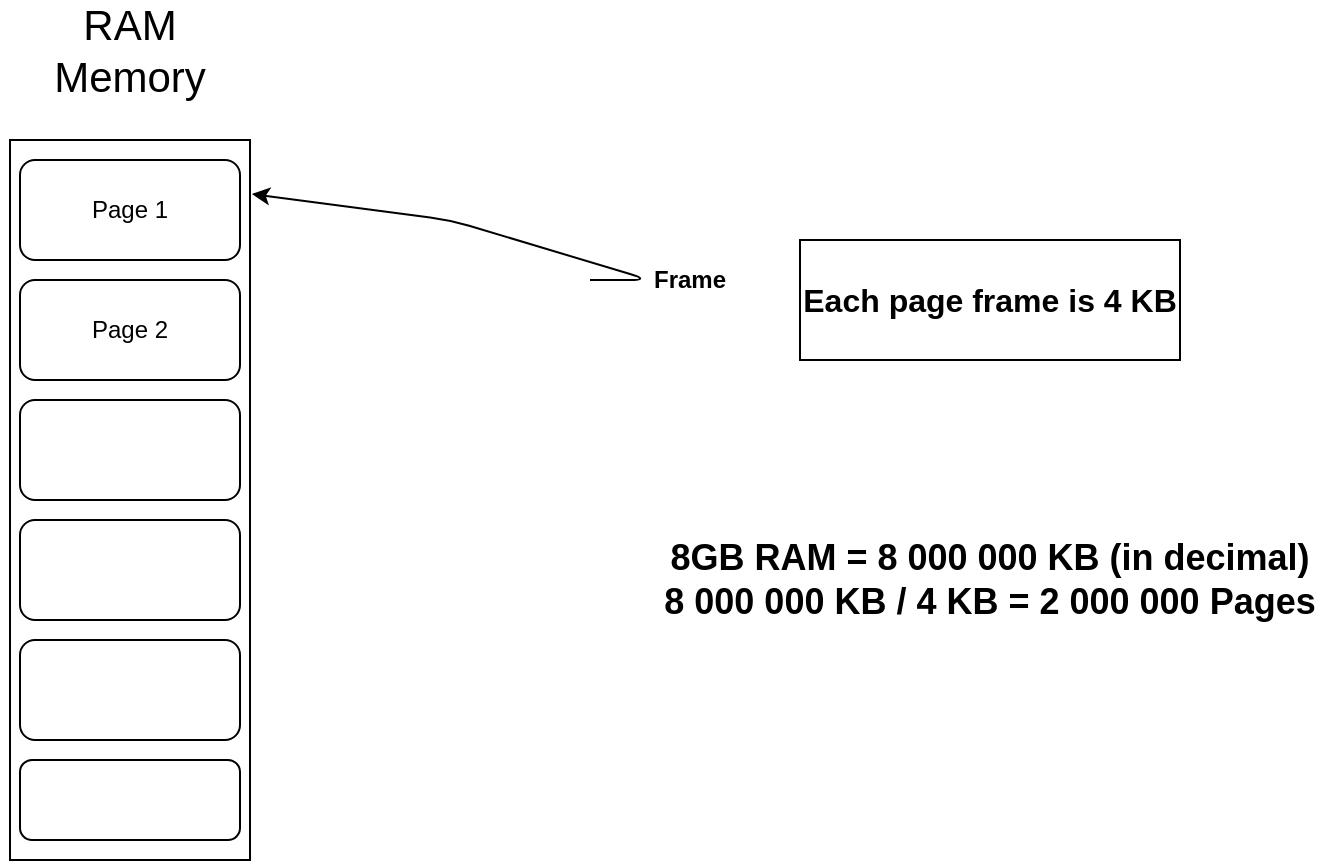 <mxfile version="14.4.2" type="github">
  <diagram id="eFPID6OnWShmRLcnE76W" name="Page-1">
    <mxGraphModel dx="1032" dy="558" grid="1" gridSize="10" guides="1" tooltips="1" connect="1" arrows="1" fold="1" page="1" pageScale="1" pageWidth="850" pageHeight="1100" math="0" shadow="0">
      <root>
        <mxCell id="0" />
        <mxCell id="1" parent="0" />
        <mxCell id="MNPQgemknhLAKgl1HpcJ-1" value="" style="rounded=0;whiteSpace=wrap;html=1;" parent="1" vertex="1">
          <mxGeometry x="80" y="130" width="120" height="360" as="geometry" />
        </mxCell>
        <mxCell id="MNPQgemknhLAKgl1HpcJ-2" value="Page 1" style="rounded=1;whiteSpace=wrap;html=1;" parent="1" vertex="1">
          <mxGeometry x="85" y="140" width="110" height="50" as="geometry" />
        </mxCell>
        <mxCell id="MNPQgemknhLAKgl1HpcJ-3" value="" style="rounded=1;whiteSpace=wrap;html=1;" parent="1" vertex="1">
          <mxGeometry x="85" y="320" width="110" height="50" as="geometry" />
        </mxCell>
        <mxCell id="MNPQgemknhLAKgl1HpcJ-4" value="" style="rounded=1;whiteSpace=wrap;html=1;" parent="1" vertex="1">
          <mxGeometry x="85" y="260" width="110" height="50" as="geometry" />
        </mxCell>
        <mxCell id="MNPQgemknhLAKgl1HpcJ-5" value="Page 2" style="rounded=1;whiteSpace=wrap;html=1;" parent="1" vertex="1">
          <mxGeometry x="85" y="200" width="110" height="50" as="geometry" />
        </mxCell>
        <mxCell id="MNPQgemknhLAKgl1HpcJ-6" value="" style="rounded=1;whiteSpace=wrap;html=1;" parent="1" vertex="1">
          <mxGeometry x="85" y="380" width="110" height="50" as="geometry" />
        </mxCell>
        <mxCell id="MNPQgemknhLAKgl1HpcJ-7" value="" style="rounded=1;whiteSpace=wrap;html=1;" parent="1" vertex="1">
          <mxGeometry x="85" y="440" width="110" height="40" as="geometry" />
        </mxCell>
        <mxCell id="MNPQgemknhLAKgl1HpcJ-8" value="&lt;font style=&quot;font-size: 21px&quot;&gt;RAM Memory&lt;br&gt;&lt;/font&gt;" style="text;html=1;strokeColor=none;fillColor=none;align=center;verticalAlign=middle;whiteSpace=wrap;rounded=0;" parent="1" vertex="1">
          <mxGeometry x="75" y="60" width="130" height="50" as="geometry" />
        </mxCell>
        <mxCell id="MNPQgemknhLAKgl1HpcJ-10" value="Frame" style="text;html=1;strokeColor=none;fillColor=none;align=center;verticalAlign=middle;whiteSpace=wrap;rounded=0;strokeWidth=3;fontStyle=1" parent="1" vertex="1">
          <mxGeometry x="370" y="180" width="100" height="40" as="geometry" />
        </mxCell>
        <mxCell id="MNPQgemknhLAKgl1HpcJ-11" value="" style="endArrow=classic;html=1;entryX=1.008;entryY=0.075;entryDx=0;entryDy=0;entryPerimeter=0;" parent="1" source="MNPQgemknhLAKgl1HpcJ-10" target="MNPQgemknhLAKgl1HpcJ-1" edge="1">
          <mxGeometry width="50" height="50" relative="1" as="geometry">
            <mxPoint x="400" y="310" as="sourcePoint" />
            <mxPoint x="450" y="260" as="targetPoint" />
            <Array as="points">
              <mxPoint x="400" y="200" />
              <mxPoint x="300" y="170" />
            </Array>
          </mxGeometry>
        </mxCell>
        <mxCell id="MNPQgemknhLAKgl1HpcJ-13" value="&lt;b&gt;&lt;font style=&quot;font-size: 16px&quot;&gt;&lt;span class=&quot;ILfuVd NA6bn&quot;&gt;&lt;span class=&quot;hgKElc&quot;&gt;Each page frame is 4 KB&lt;/span&gt;&lt;/span&gt;&lt;/font&gt;&lt;/b&gt;" style="rounded=0;whiteSpace=wrap;html=1;strokeWidth=1;" parent="1" vertex="1">
          <mxGeometry x="475" y="180" width="190" height="60" as="geometry" />
        </mxCell>
        <mxCell id="MNPQgemknhLAKgl1HpcJ-14" value="&lt;div style=&quot;font-size: 18px&quot;&gt;&lt;font style=&quot;font-size: 18px&quot;&gt;&lt;b&gt;8GB RAM = 8 000 000 KB (in decimal)&lt;/b&gt;&lt;/font&gt;&lt;/div&gt;&lt;div style=&quot;font-size: 18px&quot;&gt;&lt;font style=&quot;font-size: 18px&quot;&gt;&lt;b&gt;8 000 000 KB / 4 KB = 2 000 000 Pages&lt;br&gt;&lt;/b&gt;&lt;/font&gt;&lt;/div&gt;" style="text;html=1;strokeColor=none;fillColor=none;align=center;verticalAlign=middle;whiteSpace=wrap;rounded=0;" parent="1" vertex="1">
          <mxGeometry x="400" y="280" width="340" height="140" as="geometry" />
        </mxCell>
      </root>
    </mxGraphModel>
  </diagram>
</mxfile>
